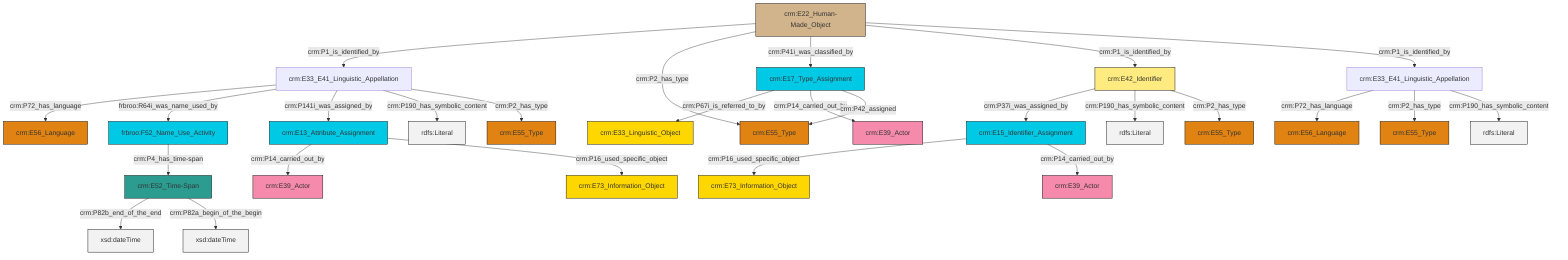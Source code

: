 graph TD
classDef Literal fill:#f2f2f2,stroke:#000000;
classDef CRM_Entity fill:#FFFFFF,stroke:#000000;
classDef Temporal_Entity fill:#00C9E6, stroke:#000000;
classDef Type fill:#E18312, stroke:#000000;
classDef Time-Span fill:#2C9C91, stroke:#000000;
classDef Appellation fill:#FFEB7F, stroke:#000000;
classDef Place fill:#008836, stroke:#000000;
classDef Persistent_Item fill:#B266B2, stroke:#000000;
classDef Conceptual_Object fill:#FFD700, stroke:#000000;
classDef Physical_Thing fill:#D2B48C, stroke:#000000;
classDef Actor fill:#f58aad, stroke:#000000;
classDef PC_Classes fill:#4ce600, stroke:#000000;
classDef Multi fill:#cccccc,stroke:#000000;

0["crm:E17_Type_Assignment"]:::Temporal_Entity -->|crm:P67i_is_referred_to_by| 1["crm:E33_Linguistic_Object"]:::Conceptual_Object
4["crm:E33_E41_Linguistic_Appellation"]:::Default -->|crm:P72_has_language| 5["crm:E56_Language"]:::Type
13["crm:E22_Human-Made_Object"]:::Physical_Thing -->|crm:P1_is_identified_by| 14["crm:E33_E41_Linguistic_Appellation"]:::Default
16["frbroo:F52_Name_Use_Activity"]:::Temporal_Entity -->|crm:P4_has_time-span| 11["crm:E52_Time-Span"]:::Time-Span
14["crm:E33_E41_Linguistic_Appellation"]:::Default -->|crm:P72_has_language| 20["crm:E56_Language"]:::Type
13["crm:E22_Human-Made_Object"]:::Physical_Thing -->|crm:P2_has_type| 23["crm:E55_Type"]:::Type
21["crm:E13_Attribute_Assignment"]:::Temporal_Entity -->|crm:P14_carried_out_by| 8["crm:E39_Actor"]:::Actor
0["crm:E17_Type_Assignment"]:::Temporal_Entity -->|crm:P14_carried_out_by| 26["crm:E39_Actor"]:::Actor
27["crm:E15_Identifier_Assignment"]:::Temporal_Entity -->|crm:P16_used_specific_object| 28["crm:E73_Information_Object"]:::Conceptual_Object
13["crm:E22_Human-Made_Object"]:::Physical_Thing -->|crm:P41i_was_classified_by| 0["crm:E17_Type_Assignment"]:::Temporal_Entity
13["crm:E22_Human-Made_Object"]:::Physical_Thing -->|crm:P1_is_identified_by| 30["crm:E42_Identifier"]:::Appellation
14["crm:E33_E41_Linguistic_Appellation"]:::Default -->|frbroo:R64i_was_name_used_by| 16["frbroo:F52_Name_Use_Activity"]:::Temporal_Entity
14["crm:E33_E41_Linguistic_Appellation"]:::Default -->|crm:P141i_was_assigned_by| 21["crm:E13_Attribute_Assignment"]:::Temporal_Entity
30["crm:E42_Identifier"]:::Appellation -->|crm:P37i_was_assigned_by| 27["crm:E15_Identifier_Assignment"]:::Temporal_Entity
27["crm:E15_Identifier_Assignment"]:::Temporal_Entity -->|crm:P14_carried_out_by| 24["crm:E39_Actor"]:::Actor
30["crm:E42_Identifier"]:::Appellation -->|crm:P190_has_symbolic_content| 35[rdfs:Literal]:::Literal
11["crm:E52_Time-Span"]:::Time-Span -->|crm:P82b_end_of_the_end| 36[xsd:dateTime]:::Literal
14["crm:E33_E41_Linguistic_Appellation"]:::Default -->|crm:P190_has_symbolic_content| 38[rdfs:Literal]:::Literal
13["crm:E22_Human-Made_Object"]:::Physical_Thing -->|crm:P1_is_identified_by| 4["crm:E33_E41_Linguistic_Appellation"]:::Default
4["crm:E33_E41_Linguistic_Appellation"]:::Default -->|crm:P2_has_type| 2["crm:E55_Type"]:::Type
30["crm:E42_Identifier"]:::Appellation -->|crm:P2_has_type| 6["crm:E55_Type"]:::Type
14["crm:E33_E41_Linguistic_Appellation"]:::Default -->|crm:P2_has_type| 18["crm:E55_Type"]:::Type
4["crm:E33_E41_Linguistic_Appellation"]:::Default -->|crm:P190_has_symbolic_content| 43[rdfs:Literal]:::Literal
11["crm:E52_Time-Span"]:::Time-Span -->|crm:P82a_begin_of_the_begin| 44[xsd:dateTime]:::Literal
0["crm:E17_Type_Assignment"]:::Temporal_Entity -->|crm:P42_assigned| 23["crm:E55_Type"]:::Type
21["crm:E13_Attribute_Assignment"]:::Temporal_Entity -->|crm:P16_used_specific_object| 45["crm:E73_Information_Object"]:::Conceptual_Object